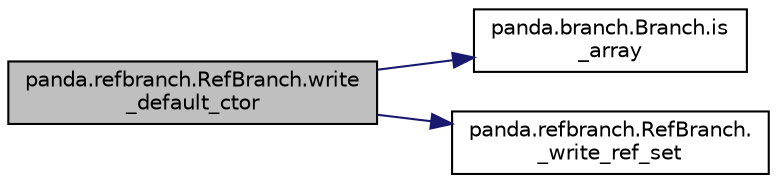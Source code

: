 digraph "panda.refbranch.RefBranch.write_default_ctor"
{
 // INTERACTIVE_SVG=YES
  edge [fontname="Helvetica",fontsize="10",labelfontname="Helvetica",labelfontsize="10"];
  node [fontname="Helvetica",fontsize="10",shape=record];
  rankdir="LR";
  Node1 [label="panda.refbranch.RefBranch.write\l_default_ctor",height=0.2,width=0.4,color="black", fillcolor="grey75", style="filled" fontcolor="black"];
  Node1 -> Node2 [color="midnightblue",fontsize="10",style="solid"];
  Node2 [label="panda.branch.Branch.is\l_array",height=0.2,width=0.4,color="black", fillcolor="white", style="filled",URL="$classpanda_1_1branch_1_1Branch.html#a9ff4186314d76f2444161163bd992495"];
  Node1 -> Node3 [color="midnightblue",fontsize="10",style="solid"];
  Node3 [label="panda.refbranch.RefBranch.\l_write_ref_set",height=0.2,width=0.4,color="black", fillcolor="white", style="filled",URL="$classpanda_1_1refbranch_1_1RefBranch.html#af085c46785f6a261e239dc4613fb48ba"];
}
